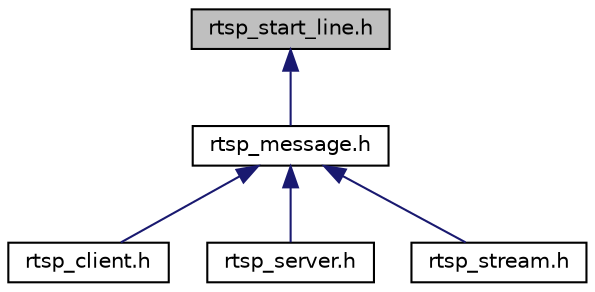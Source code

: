 digraph "rtsp_start_line.h"
{
  edge [fontname="Helvetica",fontsize="10",labelfontname="Helvetica",labelfontsize="10"];
  node [fontname="Helvetica",fontsize="10",shape=record];
  Node15 [label="rtsp_start_line.h",height=0.2,width=0.4,color="black", fillcolor="grey75", style="filled", fontcolor="black"];
  Node15 -> Node16 [dir="back",color="midnightblue",fontsize="10",style="solid",fontname="Helvetica"];
  Node16 [label="rtsp_message.h",height=0.2,width=0.4,color="black", fillcolor="white", style="filled",URL="$rtsp__message_8h.html",tooltip="RTSP Message Definition. "];
  Node16 -> Node17 [dir="back",color="midnightblue",fontsize="10",style="solid",fontname="Helvetica"];
  Node17 [label="rtsp_client.h",height=0.2,width=0.4,color="black", fillcolor="white", style="filled",URL="$rtsp__client_8h.html",tooltip="RTSP Client. "];
  Node16 -> Node18 [dir="back",color="midnightblue",fontsize="10",style="solid",fontname="Helvetica"];
  Node18 [label="rtsp_server.h",height=0.2,width=0.4,color="black", fillcolor="white", style="filled",URL="$rtsp__server_8h.html",tooltip="RTSP Server. "];
  Node16 -> Node19 [dir="back",color="midnightblue",fontsize="10",style="solid",fontname="Helvetica"];
  Node19 [label="rtsp_stream.h",height=0.2,width=0.4,color="black", fillcolor="white", style="filled",URL="$rtsp__stream_8h.html",tooltip="RTSP Stream Parser and Generator. "];
}
